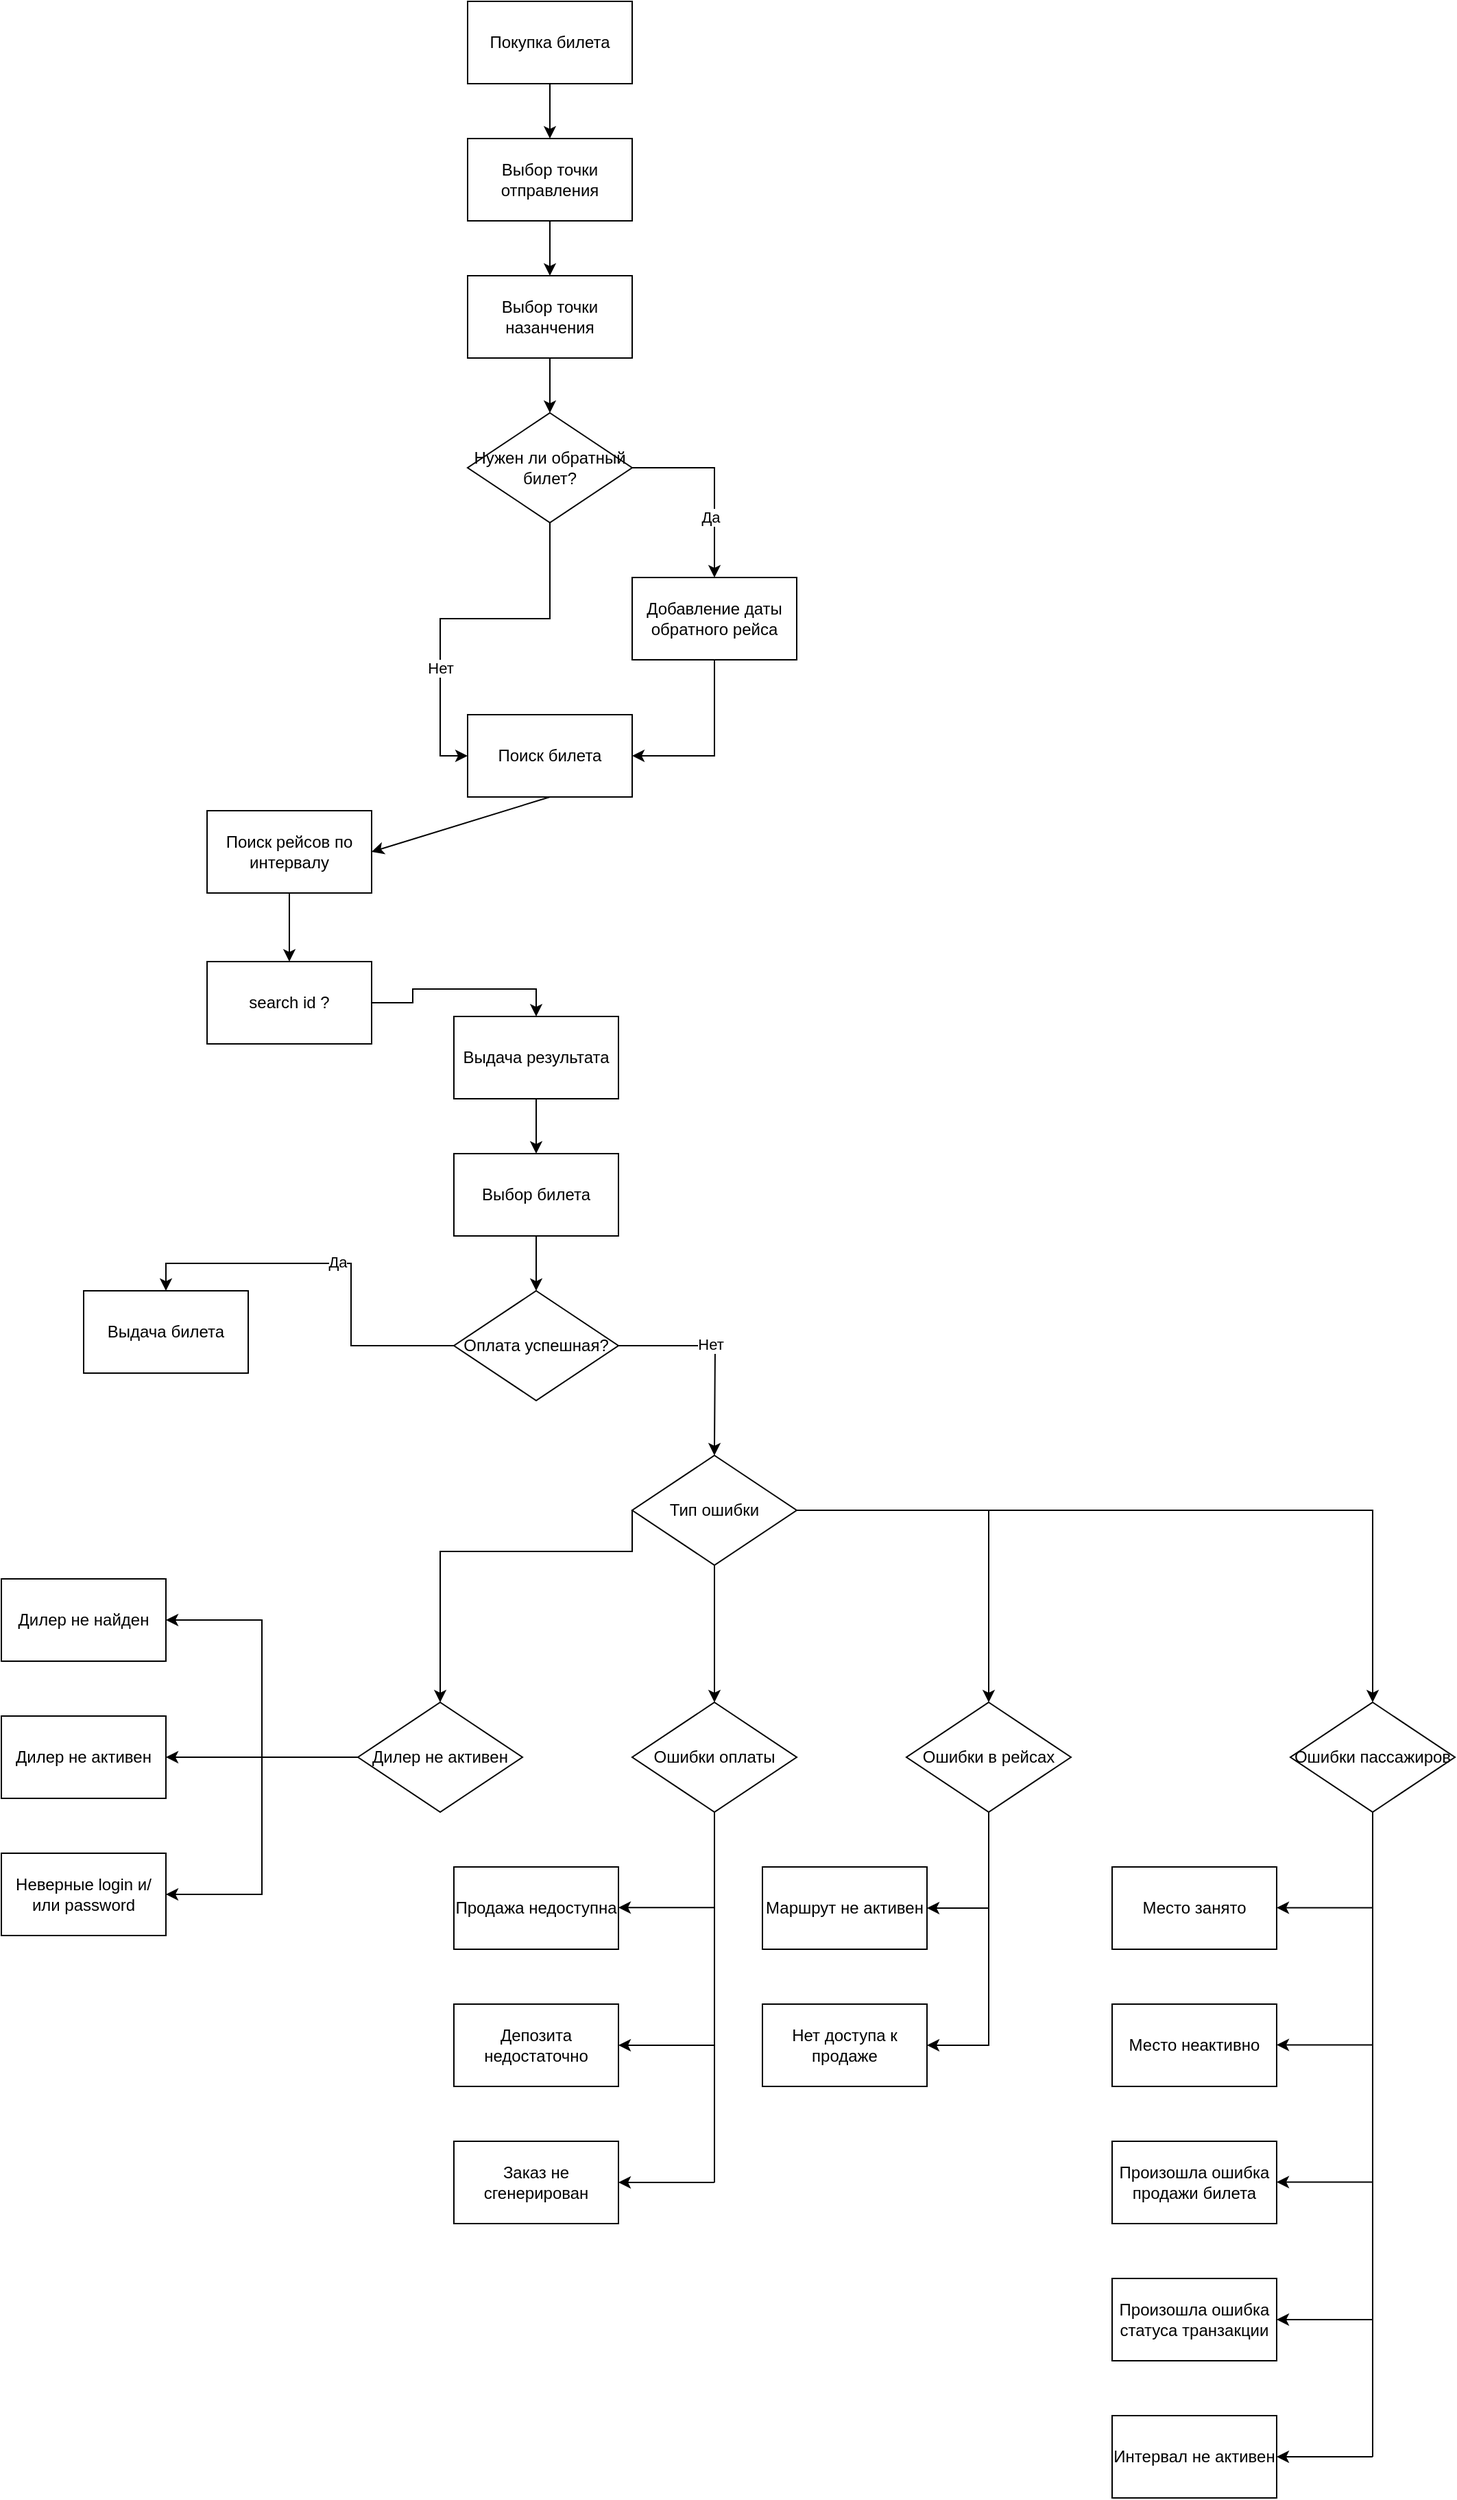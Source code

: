 <mxfile version="26.0.11">
  <diagram name="Page-1" id="7fRCmvekf1WJRbGHWaEq">
    <mxGraphModel dx="3227" dy="1118" grid="1" gridSize="10" guides="1" tooltips="1" connect="1" arrows="1" fold="1" page="1" pageScale="1" pageWidth="850" pageHeight="1100" math="0" shadow="0">
      <root>
        <mxCell id="0" />
        <mxCell id="1" parent="0" />
        <mxCell id="qL8Xj3PJYmWpMpbPDrzU-1" value="Покупка билета" style="rounded=0;whiteSpace=wrap;html=1;" parent="1" vertex="1">
          <mxGeometry x="80" y="80" width="120" height="60" as="geometry" />
        </mxCell>
        <mxCell id="qL8Xj3PJYmWpMpbPDrzU-6" value="" style="edgeStyle=orthogonalEdgeStyle;rounded=0;orthogonalLoop=1;jettySize=auto;html=1;" parent="1" source="qL8Xj3PJYmWpMpbPDrzU-3" target="qL8Xj3PJYmWpMpbPDrzU-5" edge="1">
          <mxGeometry relative="1" as="geometry" />
        </mxCell>
        <mxCell id="qL8Xj3PJYmWpMpbPDrzU-3" value="Выбор точки отправления" style="rounded=0;whiteSpace=wrap;html=1;" parent="1" vertex="1">
          <mxGeometry x="80" y="180" width="120" height="60" as="geometry" />
        </mxCell>
        <mxCell id="qL8Xj3PJYmWpMpbPDrzU-4" value="" style="endArrow=classic;html=1;rounded=0;exitX=0.5;exitY=1;exitDx=0;exitDy=0;entryX=0.5;entryY=0;entryDx=0;entryDy=0;" parent="1" source="qL8Xj3PJYmWpMpbPDrzU-1" target="qL8Xj3PJYmWpMpbPDrzU-3" edge="1">
          <mxGeometry width="50" height="50" relative="1" as="geometry">
            <mxPoint x="400" y="270" as="sourcePoint" />
            <mxPoint x="450" y="220" as="targetPoint" />
          </mxGeometry>
        </mxCell>
        <mxCell id="qL8Xj3PJYmWpMpbPDrzU-15" value="" style="edgeStyle=orthogonalEdgeStyle;rounded=0;orthogonalLoop=1;jettySize=auto;html=1;" parent="1" source="qL8Xj3PJYmWpMpbPDrzU-5" target="qL8Xj3PJYmWpMpbPDrzU-14" edge="1">
          <mxGeometry relative="1" as="geometry" />
        </mxCell>
        <mxCell id="qL8Xj3PJYmWpMpbPDrzU-5" value="Выбор точки назанчения" style="rounded=0;whiteSpace=wrap;html=1;" parent="1" vertex="1">
          <mxGeometry x="80" y="280" width="120" height="60" as="geometry" />
        </mxCell>
        <mxCell id="qL8Xj3PJYmWpMpbPDrzU-19" style="edgeStyle=orthogonalEdgeStyle;rounded=0;orthogonalLoop=1;jettySize=auto;html=1;exitX=1;exitY=0.5;exitDx=0;exitDy=0;entryX=0.5;entryY=0;entryDx=0;entryDy=0;" parent="1" source="qL8Xj3PJYmWpMpbPDrzU-14" target="qL8Xj3PJYmWpMpbPDrzU-17" edge="1">
          <mxGeometry relative="1" as="geometry" />
        </mxCell>
        <mxCell id="qL8Xj3PJYmWpMpbPDrzU-20" value="Да" style="edgeLabel;html=1;align=center;verticalAlign=middle;resizable=0;points=[];" parent="qL8Xj3PJYmWpMpbPDrzU-19" vertex="1" connectable="0">
          <mxGeometry x="0.371" y="-3" relative="1" as="geometry">
            <mxPoint as="offset" />
          </mxGeometry>
        </mxCell>
        <mxCell id="qL8Xj3PJYmWpMpbPDrzU-22" style="edgeStyle=orthogonalEdgeStyle;rounded=0;orthogonalLoop=1;jettySize=auto;html=1;entryX=0;entryY=0.5;entryDx=0;entryDy=0;" parent="1" source="qL8Xj3PJYmWpMpbPDrzU-14" target="qL8Xj3PJYmWpMpbPDrzU-21" edge="1">
          <mxGeometry relative="1" as="geometry" />
        </mxCell>
        <mxCell id="qL8Xj3PJYmWpMpbPDrzU-23" value="Нет" style="edgeLabel;html=1;align=center;verticalAlign=middle;resizable=0;points=[];" parent="qL8Xj3PJYmWpMpbPDrzU-22" vertex="1" connectable="0">
          <mxGeometry x="0.378" relative="1" as="geometry">
            <mxPoint as="offset" />
          </mxGeometry>
        </mxCell>
        <mxCell id="qL8Xj3PJYmWpMpbPDrzU-14" value="Нужен ли обратный билет?" style="rhombus;whiteSpace=wrap;html=1;rounded=0;" parent="1" vertex="1">
          <mxGeometry x="80" y="380" width="120" height="80" as="geometry" />
        </mxCell>
        <mxCell id="qL8Xj3PJYmWpMpbPDrzU-24" style="edgeStyle=orthogonalEdgeStyle;rounded=0;orthogonalLoop=1;jettySize=auto;html=1;entryX=1;entryY=0.5;entryDx=0;entryDy=0;" parent="1" source="qL8Xj3PJYmWpMpbPDrzU-17" target="qL8Xj3PJYmWpMpbPDrzU-21" edge="1">
          <mxGeometry relative="1" as="geometry" />
        </mxCell>
        <mxCell id="qL8Xj3PJYmWpMpbPDrzU-17" value="Добавление даты обратного рейса" style="rounded=0;whiteSpace=wrap;html=1;" parent="1" vertex="1">
          <mxGeometry x="200" y="500" width="120" height="60" as="geometry" />
        </mxCell>
        <mxCell id="qL8Xj3PJYmWpMpbPDrzU-21" value="Поиск билета" style="rounded=0;whiteSpace=wrap;html=1;" parent="1" vertex="1">
          <mxGeometry x="80" y="600" width="120" height="60" as="geometry" />
        </mxCell>
        <mxCell id="qL8Xj3PJYmWpMpbPDrzU-28" value="" style="edgeStyle=orthogonalEdgeStyle;rounded=0;orthogonalLoop=1;jettySize=auto;html=1;" parent="1" source="qL8Xj3PJYmWpMpbPDrzU-25" edge="1">
          <mxGeometry relative="1" as="geometry">
            <mxPoint x="130.0" y="920" as="targetPoint" />
          </mxGeometry>
        </mxCell>
        <mxCell id="qL8Xj3PJYmWpMpbPDrzU-25" value="Выдача результата" style="rounded=0;whiteSpace=wrap;html=1;" parent="1" vertex="1">
          <mxGeometry x="70" y="820" width="120" height="60" as="geometry" />
        </mxCell>
        <mxCell id="qL8Xj3PJYmWpMpbPDrzU-33" style="edgeStyle=orthogonalEdgeStyle;rounded=0;orthogonalLoop=1;jettySize=auto;html=1;entryX=0.5;entryY=0;entryDx=0;entryDy=0;" parent="1" source="qL8Xj3PJYmWpMpbPDrzU-29" target="qL8Xj3PJYmWpMpbPDrzU-32" edge="1">
          <mxGeometry relative="1" as="geometry" />
        </mxCell>
        <mxCell id="qL8Xj3PJYmWpMpbPDrzU-34" value="Да" style="edgeLabel;html=1;align=center;verticalAlign=middle;resizable=0;points=[];" parent="qL8Xj3PJYmWpMpbPDrzU-33" vertex="1" connectable="0">
          <mxGeometry x="0.002" y="-1" relative="1" as="geometry">
            <mxPoint as="offset" />
          </mxGeometry>
        </mxCell>
        <mxCell id="qL8Xj3PJYmWpMpbPDrzU-29" value="Оплата успешная?" style="rhombus;whiteSpace=wrap;html=1;" parent="1" vertex="1">
          <mxGeometry x="70" y="1020" width="120" height="80" as="geometry" />
        </mxCell>
        <mxCell id="qL8Xj3PJYmWpMpbPDrzU-30" value="Выбор билета" style="rounded=0;whiteSpace=wrap;html=1;" parent="1" vertex="1">
          <mxGeometry x="70" y="920" width="120" height="60" as="geometry" />
        </mxCell>
        <mxCell id="qL8Xj3PJYmWpMpbPDrzU-31" value="" style="endArrow=classic;html=1;rounded=0;exitX=0.5;exitY=1;exitDx=0;exitDy=0;entryX=0.5;entryY=0;entryDx=0;entryDy=0;" parent="1" source="qL8Xj3PJYmWpMpbPDrzU-30" target="qL8Xj3PJYmWpMpbPDrzU-29" edge="1">
          <mxGeometry width="50" height="50" relative="1" as="geometry">
            <mxPoint x="120" y="930" as="sourcePoint" />
            <mxPoint x="170" y="880" as="targetPoint" />
          </mxGeometry>
        </mxCell>
        <mxCell id="qL8Xj3PJYmWpMpbPDrzU-32" value="Выдача билета" style="rounded=0;whiteSpace=wrap;html=1;" parent="1" vertex="1">
          <mxGeometry x="-200" y="1020" width="120" height="60" as="geometry" />
        </mxCell>
        <mxCell id="qL8Xj3PJYmWpMpbPDrzU-39" style="edgeStyle=orthogonalEdgeStyle;rounded=0;orthogonalLoop=1;jettySize=auto;html=1;entryX=0.583;entryY=0;entryDx=0;entryDy=0;entryPerimeter=0;" parent="1" source="qL8Xj3PJYmWpMpbPDrzU-29" edge="1">
          <mxGeometry relative="1" as="geometry">
            <mxPoint x="259.96" y="1140" as="targetPoint" />
          </mxGeometry>
        </mxCell>
        <mxCell id="qL8Xj3PJYmWpMpbPDrzU-40" value="Нет" style="edgeLabel;html=1;align=center;verticalAlign=middle;resizable=0;points=[];" parent="qL8Xj3PJYmWpMpbPDrzU-39" vertex="1" connectable="0">
          <mxGeometry x="-0.116" y="1" relative="1" as="geometry">
            <mxPoint as="offset" />
          </mxGeometry>
        </mxCell>
        <mxCell id="qL8Xj3PJYmWpMpbPDrzU-49" style="edgeStyle=orthogonalEdgeStyle;rounded=0;orthogonalLoop=1;jettySize=auto;html=1;exitX=0;exitY=0.5;exitDx=0;exitDy=0;" parent="1" source="qL8Xj3PJYmWpMpbPDrzU-42" target="qL8Xj3PJYmWpMpbPDrzU-48" edge="1">
          <mxGeometry relative="1" as="geometry">
            <Array as="points">
              <mxPoint x="200" y="1210" />
              <mxPoint x="60" y="1210" />
            </Array>
          </mxGeometry>
        </mxCell>
        <mxCell id="qL8Xj3PJYmWpMpbPDrzU-50" style="edgeStyle=orthogonalEdgeStyle;rounded=0;orthogonalLoop=1;jettySize=auto;html=1;exitX=0.5;exitY=1;exitDx=0;exitDy=0;entryX=0.5;entryY=0;entryDx=0;entryDy=0;" parent="1" source="qL8Xj3PJYmWpMpbPDrzU-42" target="qL8Xj3PJYmWpMpbPDrzU-46" edge="1">
          <mxGeometry relative="1" as="geometry" />
        </mxCell>
        <mxCell id="qL8Xj3PJYmWpMpbPDrzU-51" style="edgeStyle=orthogonalEdgeStyle;rounded=0;orthogonalLoop=1;jettySize=auto;html=1;exitX=1;exitY=0.5;exitDx=0;exitDy=0;entryX=0.5;entryY=0;entryDx=0;entryDy=0;" parent="1" source="qL8Xj3PJYmWpMpbPDrzU-42" target="qL8Xj3PJYmWpMpbPDrzU-47" edge="1">
          <mxGeometry relative="1" as="geometry" />
        </mxCell>
        <mxCell id="qL8Xj3PJYmWpMpbPDrzU-53" style="edgeStyle=orthogonalEdgeStyle;rounded=0;orthogonalLoop=1;jettySize=auto;html=1;" parent="1" source="qL8Xj3PJYmWpMpbPDrzU-42" target="qL8Xj3PJYmWpMpbPDrzU-52" edge="1">
          <mxGeometry relative="1" as="geometry" />
        </mxCell>
        <mxCell id="qL8Xj3PJYmWpMpbPDrzU-42" value="Тип ошибки" style="rhombus;whiteSpace=wrap;html=1;" parent="1" vertex="1">
          <mxGeometry x="200" y="1140" width="120" height="80" as="geometry" />
        </mxCell>
        <mxCell id="qL8Xj3PJYmWpMpbPDrzU-46" value="Ошибки оплаты" style="rhombus;whiteSpace=wrap;html=1;" parent="1" vertex="1">
          <mxGeometry x="200" y="1320" width="120" height="80" as="geometry" />
        </mxCell>
        <mxCell id="qL8Xj3PJYmWpMpbPDrzU-76" style="edgeStyle=orthogonalEdgeStyle;rounded=0;orthogonalLoop=1;jettySize=auto;html=1;entryX=1;entryY=0.5;entryDx=0;entryDy=0;" parent="1" source="qL8Xj3PJYmWpMpbPDrzU-47" target="qL8Xj3PJYmWpMpbPDrzU-69" edge="1">
          <mxGeometry relative="1" as="geometry" />
        </mxCell>
        <mxCell id="qL8Xj3PJYmWpMpbPDrzU-79" style="edgeStyle=orthogonalEdgeStyle;rounded=0;orthogonalLoop=1;jettySize=auto;html=1;entryX=1;entryY=0.5;entryDx=0;entryDy=0;" parent="1" source="qL8Xj3PJYmWpMpbPDrzU-47" target="qL8Xj3PJYmWpMpbPDrzU-77" edge="1">
          <mxGeometry relative="1" as="geometry" />
        </mxCell>
        <mxCell id="qL8Xj3PJYmWpMpbPDrzU-47" value="Ошибки в рейсах" style="rhombus;whiteSpace=wrap;html=1;" parent="1" vertex="1">
          <mxGeometry x="400" y="1320" width="120" height="80" as="geometry" />
        </mxCell>
        <mxCell id="qL8Xj3PJYmWpMpbPDrzU-57" style="edgeStyle=orthogonalEdgeStyle;rounded=0;orthogonalLoop=1;jettySize=auto;html=1;entryX=1;entryY=0.5;entryDx=0;entryDy=0;" parent="1" source="qL8Xj3PJYmWpMpbPDrzU-48" target="qL8Xj3PJYmWpMpbPDrzU-54" edge="1">
          <mxGeometry relative="1" as="geometry" />
        </mxCell>
        <mxCell id="qL8Xj3PJYmWpMpbPDrzU-58" style="edgeStyle=orthogonalEdgeStyle;rounded=0;orthogonalLoop=1;jettySize=auto;html=1;entryX=1;entryY=0.5;entryDx=0;entryDy=0;" parent="1" source="qL8Xj3PJYmWpMpbPDrzU-48" target="qL8Xj3PJYmWpMpbPDrzU-55" edge="1">
          <mxGeometry relative="1" as="geometry" />
        </mxCell>
        <mxCell id="qL8Xj3PJYmWpMpbPDrzU-59" style="edgeStyle=orthogonalEdgeStyle;rounded=0;orthogonalLoop=1;jettySize=auto;html=1;entryX=1;entryY=0.5;entryDx=0;entryDy=0;" parent="1" source="qL8Xj3PJYmWpMpbPDrzU-48" target="qL8Xj3PJYmWpMpbPDrzU-56" edge="1">
          <mxGeometry relative="1" as="geometry">
            <mxPoint x="-50" y="1370" as="targetPoint" />
          </mxGeometry>
        </mxCell>
        <mxCell id="qL8Xj3PJYmWpMpbPDrzU-48" value="Дилер не активен" style="rhombus;whiteSpace=wrap;html=1;" parent="1" vertex="1">
          <mxGeometry y="1320" width="120" height="80" as="geometry" />
        </mxCell>
        <mxCell id="qL8Xj3PJYmWpMpbPDrzU-52" value="Ошибки пассажиров" style="rhombus;whiteSpace=wrap;html=1;" parent="1" vertex="1">
          <mxGeometry x="680" y="1320" width="120" height="80" as="geometry" />
        </mxCell>
        <mxCell id="qL8Xj3PJYmWpMpbPDrzU-54" value="Дилер не активен" style="rounded=0;whiteSpace=wrap;html=1;" parent="1" vertex="1">
          <mxGeometry x="-260" y="1330" width="120" height="60" as="geometry" />
        </mxCell>
        <mxCell id="qL8Xj3PJYmWpMpbPDrzU-55" value="Дилер не найден" style="rounded=0;whiteSpace=wrap;html=1;" parent="1" vertex="1">
          <mxGeometry x="-260" y="1230" width="120" height="60" as="geometry" />
        </mxCell>
        <mxCell id="qL8Xj3PJYmWpMpbPDrzU-56" value="Неверные login и/или password" style="rounded=0;whiteSpace=wrap;html=1;" parent="1" vertex="1">
          <mxGeometry x="-260" y="1430" width="120" height="60" as="geometry" />
        </mxCell>
        <mxCell id="qL8Xj3PJYmWpMpbPDrzU-60" value="Продажа недоступна" style="rounded=0;whiteSpace=wrap;html=1;" parent="1" vertex="1">
          <mxGeometry x="70" y="1440" width="120" height="60" as="geometry" />
        </mxCell>
        <mxCell id="qL8Xj3PJYmWpMpbPDrzU-61" value="Депозита недостаточно" style="rounded=0;whiteSpace=wrap;html=1;" parent="1" vertex="1">
          <mxGeometry x="70" y="1540" width="120" height="60" as="geometry" />
        </mxCell>
        <mxCell id="qL8Xj3PJYmWpMpbPDrzU-62" value="Заказ не сгенерирован" style="rounded=0;whiteSpace=wrap;html=1;" parent="1" vertex="1">
          <mxGeometry x="70" y="1640" width="120" height="60" as="geometry" />
        </mxCell>
        <mxCell id="qL8Xj3PJYmWpMpbPDrzU-65" value="" style="endArrow=none;html=1;rounded=0;entryX=0.5;entryY=1;entryDx=0;entryDy=0;" parent="1" target="qL8Xj3PJYmWpMpbPDrzU-46" edge="1">
          <mxGeometry width="50" height="50" relative="1" as="geometry">
            <mxPoint x="260" y="1670" as="sourcePoint" />
            <mxPoint x="300" y="1530" as="targetPoint" />
          </mxGeometry>
        </mxCell>
        <mxCell id="qL8Xj3PJYmWpMpbPDrzU-66" value="" style="endArrow=classic;html=1;rounded=0;entryX=1;entryY=0.5;entryDx=0;entryDy=0;" parent="1" target="qL8Xj3PJYmWpMpbPDrzU-62" edge="1">
          <mxGeometry width="50" height="50" relative="1" as="geometry">
            <mxPoint x="260" y="1670" as="sourcePoint" />
            <mxPoint x="290" y="1570" as="targetPoint" />
          </mxGeometry>
        </mxCell>
        <mxCell id="qL8Xj3PJYmWpMpbPDrzU-67" value="" style="endArrow=classic;html=1;rounded=0;entryX=1;entryY=0.5;entryDx=0;entryDy=0;" parent="1" edge="1">
          <mxGeometry width="50" height="50" relative="1" as="geometry">
            <mxPoint x="260" y="1570" as="sourcePoint" />
            <mxPoint x="190" y="1570" as="targetPoint" />
          </mxGeometry>
        </mxCell>
        <mxCell id="qL8Xj3PJYmWpMpbPDrzU-68" value="" style="endArrow=classic;html=1;rounded=0;entryX=1;entryY=0.5;entryDx=0;entryDy=0;" parent="1" edge="1">
          <mxGeometry width="50" height="50" relative="1" as="geometry">
            <mxPoint x="260" y="1469.57" as="sourcePoint" />
            <mxPoint x="190" y="1469.57" as="targetPoint" />
          </mxGeometry>
        </mxCell>
        <mxCell id="qL8Xj3PJYmWpMpbPDrzU-69" value="Маршрут не активен" style="rounded=0;whiteSpace=wrap;html=1;" parent="1" vertex="1">
          <mxGeometry x="295" y="1440" width="120" height="60" as="geometry" />
        </mxCell>
        <mxCell id="qL8Xj3PJYmWpMpbPDrzU-70" value="Место занято" style="rounded=0;whiteSpace=wrap;html=1;" parent="1" vertex="1">
          <mxGeometry x="550" y="1440" width="120" height="60" as="geometry" />
        </mxCell>
        <mxCell id="qL8Xj3PJYmWpMpbPDrzU-71" value="Место неактивно" style="rounded=0;whiteSpace=wrap;html=1;" parent="1" vertex="1">
          <mxGeometry x="550" y="1540" width="120" height="60" as="geometry" />
        </mxCell>
        <mxCell id="qL8Xj3PJYmWpMpbPDrzU-72" value="Произошла ошибка продажи билета" style="rounded=0;whiteSpace=wrap;html=1;" parent="1" vertex="1">
          <mxGeometry x="550" y="1640" width="120" height="60" as="geometry" />
        </mxCell>
        <mxCell id="qL8Xj3PJYmWpMpbPDrzU-73" value="Произошла ошибка статуса транзакции" style="rounded=0;whiteSpace=wrap;html=1;" parent="1" vertex="1">
          <mxGeometry x="550" y="1740" width="120" height="60" as="geometry" />
        </mxCell>
        <mxCell id="qL8Xj3PJYmWpMpbPDrzU-74" value="Интервал не активен" style="rounded=0;whiteSpace=wrap;html=1;" parent="1" vertex="1">
          <mxGeometry x="550" y="1840" width="120" height="60" as="geometry" />
        </mxCell>
        <mxCell id="qL8Xj3PJYmWpMpbPDrzU-77" value="Нет доступа к продаже" style="rounded=0;whiteSpace=wrap;html=1;" parent="1" vertex="1">
          <mxGeometry x="295" y="1540" width="120" height="60" as="geometry" />
        </mxCell>
        <mxCell id="qL8Xj3PJYmWpMpbPDrzU-82" value="" style="endArrow=none;html=1;rounded=0;exitX=0.5;exitY=1;exitDx=0;exitDy=0;" parent="1" source="qL8Xj3PJYmWpMpbPDrzU-52" edge="1">
          <mxGeometry width="50" height="50" relative="1" as="geometry">
            <mxPoint x="600" y="1790" as="sourcePoint" />
            <mxPoint x="740" y="1870" as="targetPoint" />
          </mxGeometry>
        </mxCell>
        <mxCell id="qL8Xj3PJYmWpMpbPDrzU-83" value="" style="endArrow=classic;html=1;rounded=0;entryX=1;entryY=0.5;entryDx=0;entryDy=0;" parent="1" target="qL8Xj3PJYmWpMpbPDrzU-74" edge="1">
          <mxGeometry width="50" height="50" relative="1" as="geometry">
            <mxPoint x="740" y="1870" as="sourcePoint" />
            <mxPoint x="770" y="1840" as="targetPoint" />
          </mxGeometry>
        </mxCell>
        <mxCell id="qL8Xj3PJYmWpMpbPDrzU-84" value="" style="endArrow=classic;html=1;rounded=0;entryX=1;entryY=0.5;entryDx=0;entryDy=0;" parent="1" edge="1">
          <mxGeometry width="50" height="50" relative="1" as="geometry">
            <mxPoint x="740" y="1770" as="sourcePoint" />
            <mxPoint x="670" y="1770" as="targetPoint" />
          </mxGeometry>
        </mxCell>
        <mxCell id="qL8Xj3PJYmWpMpbPDrzU-85" value="" style="endArrow=classic;html=1;rounded=0;entryX=1;entryY=0.5;entryDx=0;entryDy=0;" parent="1" edge="1">
          <mxGeometry width="50" height="50" relative="1" as="geometry">
            <mxPoint x="740" y="1669.7" as="sourcePoint" />
            <mxPoint x="670" y="1669.7" as="targetPoint" />
          </mxGeometry>
        </mxCell>
        <mxCell id="qL8Xj3PJYmWpMpbPDrzU-86" value="" style="endArrow=classic;html=1;rounded=0;entryX=1;entryY=0.5;entryDx=0;entryDy=0;" parent="1" edge="1">
          <mxGeometry width="50" height="50" relative="1" as="geometry">
            <mxPoint x="740" y="1569.7" as="sourcePoint" />
            <mxPoint x="670" y="1569.7" as="targetPoint" />
          </mxGeometry>
        </mxCell>
        <mxCell id="qL8Xj3PJYmWpMpbPDrzU-87" value="" style="endArrow=classic;html=1;rounded=0;entryX=1;entryY=0.5;entryDx=0;entryDy=0;" parent="1" edge="1">
          <mxGeometry width="50" height="50" relative="1" as="geometry">
            <mxPoint x="740" y="1469.7" as="sourcePoint" />
            <mxPoint x="670" y="1469.7" as="targetPoint" />
          </mxGeometry>
        </mxCell>
        <mxCell id="G1BRfyd90inixwe90rNa-10" style="edgeStyle=orthogonalEdgeStyle;rounded=0;orthogonalLoop=1;jettySize=auto;html=1;entryX=0.5;entryY=0;entryDx=0;entryDy=0;" edge="1" parent="1" source="G1BRfyd90inixwe90rNa-7" target="G1BRfyd90inixwe90rNa-8">
          <mxGeometry relative="1" as="geometry" />
        </mxCell>
        <mxCell id="G1BRfyd90inixwe90rNa-7" value="Поиск рейсов по интервалу" style="rounded=0;whiteSpace=wrap;html=1;" vertex="1" parent="1">
          <mxGeometry x="-110" y="670" width="120" height="60" as="geometry" />
        </mxCell>
        <mxCell id="G1BRfyd90inixwe90rNa-11" style="edgeStyle=orthogonalEdgeStyle;rounded=0;orthogonalLoop=1;jettySize=auto;html=1;entryX=0.5;entryY=0;entryDx=0;entryDy=0;" edge="1" parent="1" source="G1BRfyd90inixwe90rNa-8" target="qL8Xj3PJYmWpMpbPDrzU-25">
          <mxGeometry relative="1" as="geometry" />
        </mxCell>
        <mxCell id="G1BRfyd90inixwe90rNa-8" value="search id ?" style="rounded=0;whiteSpace=wrap;html=1;" vertex="1" parent="1">
          <mxGeometry x="-110" y="780" width="120" height="60" as="geometry" />
        </mxCell>
        <mxCell id="G1BRfyd90inixwe90rNa-9" value="" style="endArrow=classic;html=1;rounded=0;exitX=0.5;exitY=1;exitDx=0;exitDy=0;entryX=1;entryY=0.5;entryDx=0;entryDy=0;" edge="1" parent="1" source="qL8Xj3PJYmWpMpbPDrzU-21" target="G1BRfyd90inixwe90rNa-7">
          <mxGeometry width="50" height="50" relative="1" as="geometry">
            <mxPoint x="410" y="930" as="sourcePoint" />
            <mxPoint x="460" y="880" as="targetPoint" />
          </mxGeometry>
        </mxCell>
      </root>
    </mxGraphModel>
  </diagram>
</mxfile>
